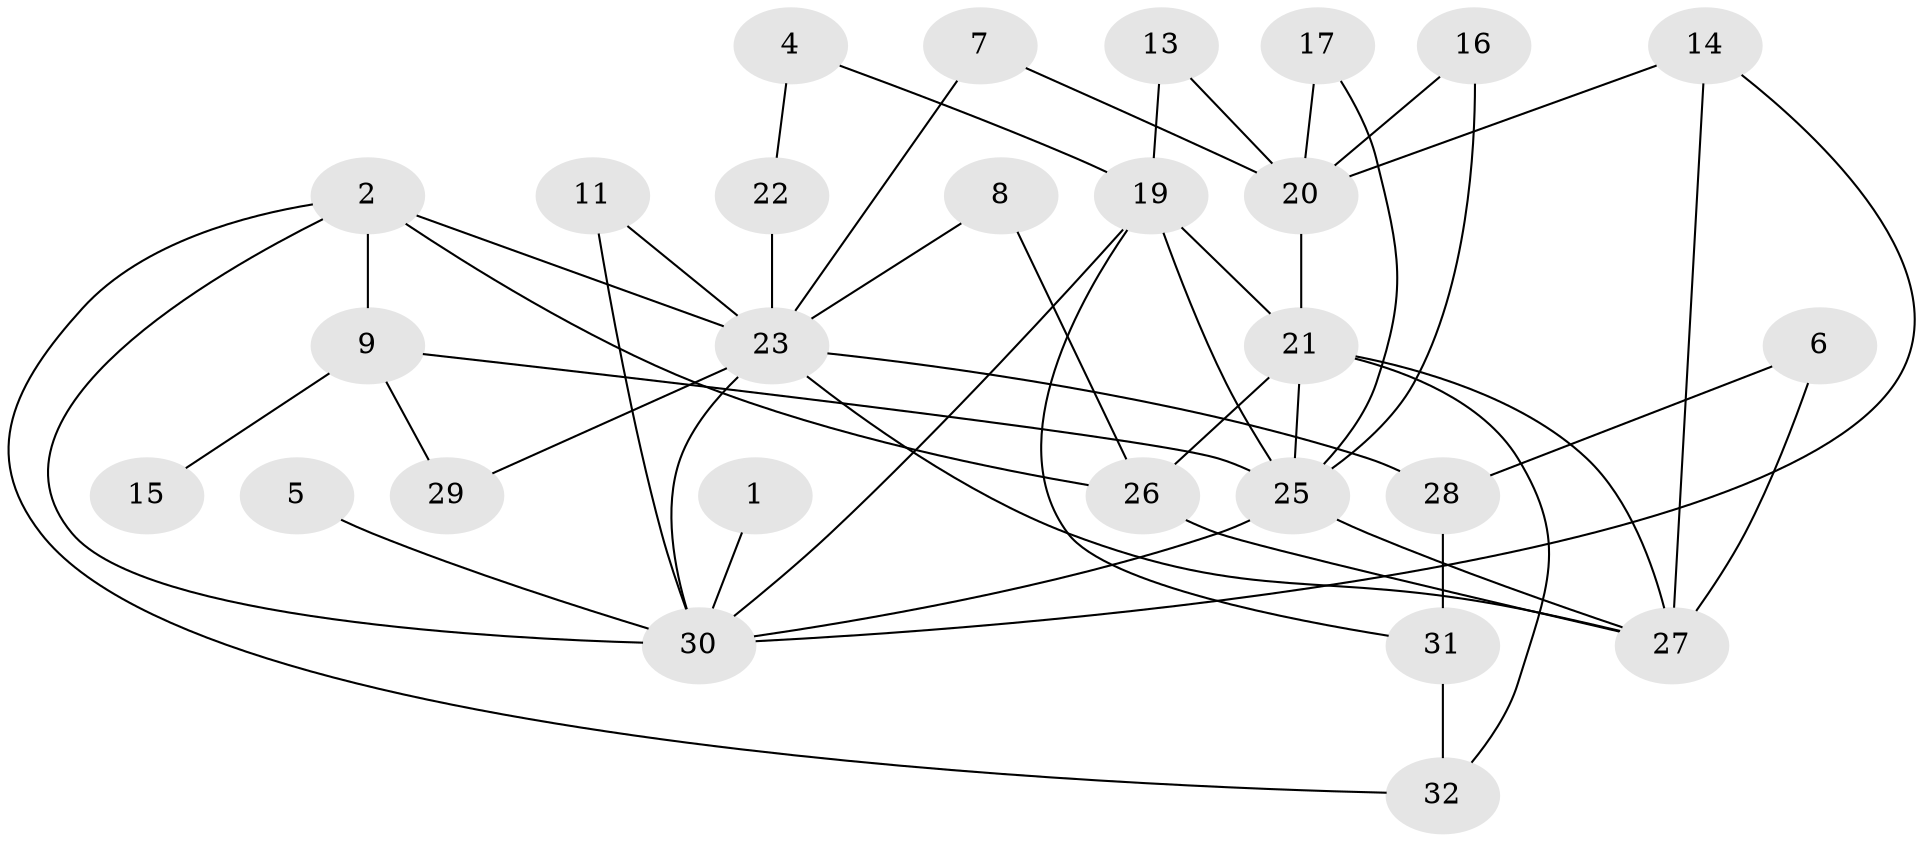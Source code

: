// original degree distribution, {3: 0.34375, 1: 0.109375, 4: 0.078125, 2: 0.28125, 6: 0.0625, 5: 0.046875, 0: 0.078125}
// Generated by graph-tools (version 1.1) at 2025/25/03/09/25 03:25:24]
// undirected, 27 vertices, 48 edges
graph export_dot {
graph [start="1"]
  node [color=gray90,style=filled];
  1;
  2;
  4;
  5;
  6;
  7;
  8;
  9;
  11;
  13;
  14;
  15;
  16;
  17;
  19;
  20;
  21;
  22;
  23;
  25;
  26;
  27;
  28;
  29;
  30;
  31;
  32;
  1 -- 30 [weight=1.0];
  2 -- 9 [weight=1.0];
  2 -- 23 [weight=1.0];
  2 -- 26 [weight=1.0];
  2 -- 30 [weight=1.0];
  2 -- 32 [weight=1.0];
  4 -- 19 [weight=1.0];
  4 -- 22 [weight=1.0];
  5 -- 30 [weight=1.0];
  6 -- 27 [weight=1.0];
  6 -- 28 [weight=1.0];
  7 -- 20 [weight=1.0];
  7 -- 23 [weight=1.0];
  8 -- 23 [weight=1.0];
  8 -- 26 [weight=1.0];
  9 -- 15 [weight=1.0];
  9 -- 25 [weight=2.0];
  9 -- 29 [weight=1.0];
  11 -- 23 [weight=1.0];
  11 -- 30 [weight=1.0];
  13 -- 19 [weight=1.0];
  13 -- 20 [weight=1.0];
  14 -- 20 [weight=1.0];
  14 -- 27 [weight=1.0];
  14 -- 30 [weight=1.0];
  16 -- 20 [weight=1.0];
  16 -- 25 [weight=1.0];
  17 -- 20 [weight=1.0];
  17 -- 25 [weight=1.0];
  19 -- 21 [weight=1.0];
  19 -- 25 [weight=2.0];
  19 -- 30 [weight=1.0];
  19 -- 31 [weight=1.0];
  20 -- 21 [weight=1.0];
  21 -- 25 [weight=1.0];
  21 -- 26 [weight=1.0];
  21 -- 27 [weight=1.0];
  21 -- 32 [weight=1.0];
  22 -- 23 [weight=1.0];
  23 -- 27 [weight=1.0];
  23 -- 28 [weight=1.0];
  23 -- 29 [weight=1.0];
  23 -- 30 [weight=1.0];
  25 -- 27 [weight=1.0];
  25 -- 30 [weight=1.0];
  26 -- 27 [weight=2.0];
  28 -- 31 [weight=2.0];
  31 -- 32 [weight=1.0];
}
